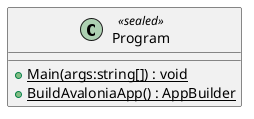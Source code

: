 @startuml
class Program <<sealed>> {
    + {static} Main(args:string[]) : void
    + {static} BuildAvaloniaApp() : AppBuilder
}
@enduml
